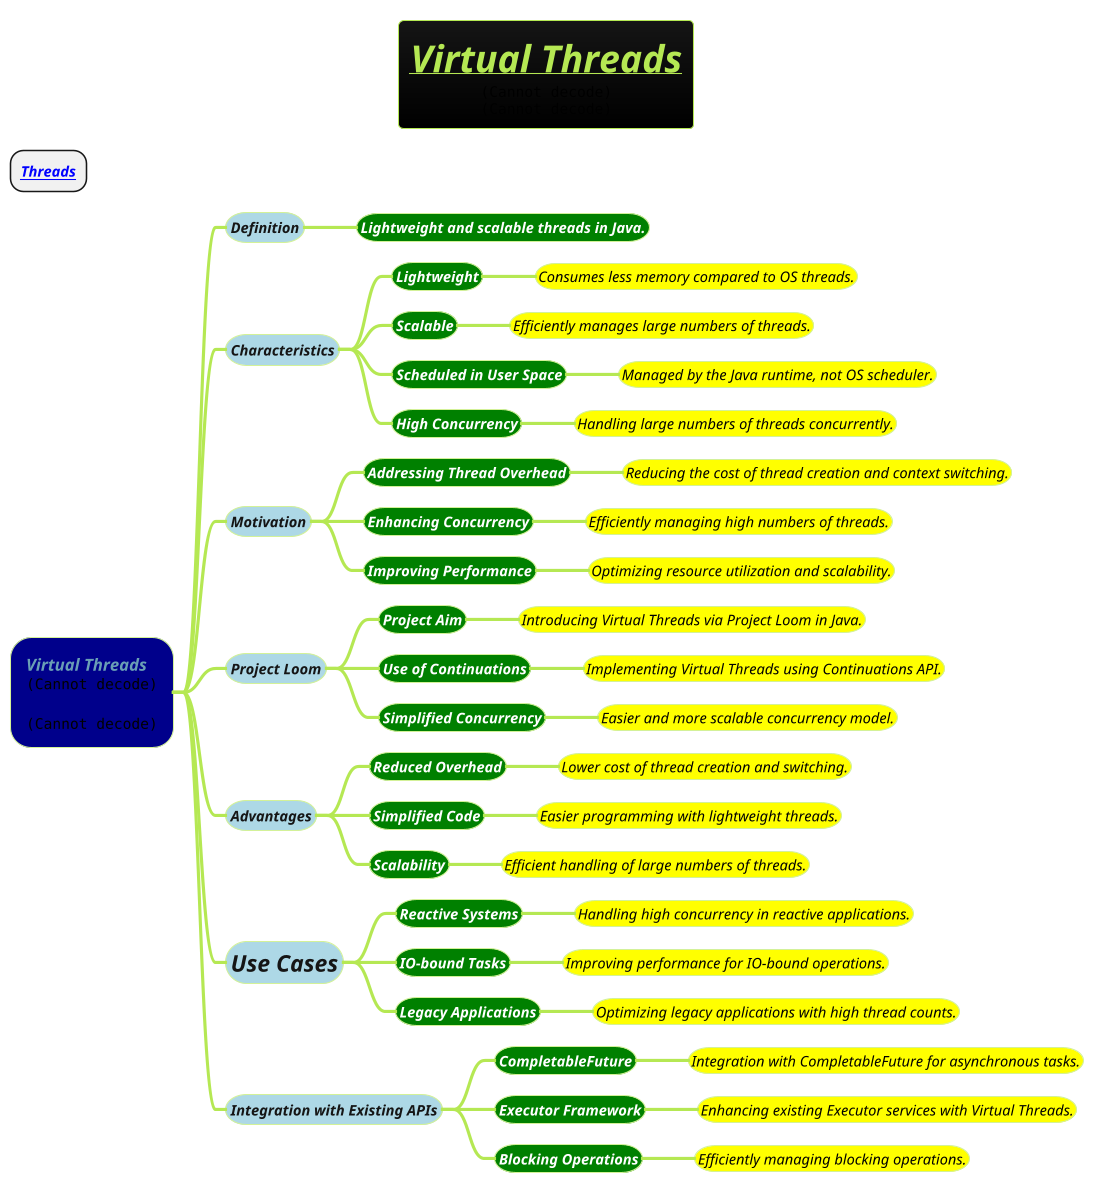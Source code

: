 @startmindmap
title =<i><b><u>Virtual Threads\n<img:images/img_18.png>\n<img:images/img_19.png>
* <b><i>[[docs/3-programming-languages/Venkat-Subramaniam/Threads.puml Threads]]
!theme hacker

*[#darkblue] <i>Virtual Threads\n<img:images/img_16.png>\n\n<img:images/img_17.png>
**[#lightblue] <i><color #blac><size:14>Definition
***[#green] <b><i><color #white><size:14>Lightweight and scalable threads in Java.
**[#lightblue] <i><color #blac><size:14>Characteristics
***[#green] <b><i><color #white><size:14>Lightweight
****[#yellow] <i><color #black><size:14>Consumes less memory compared to OS threads.
***[#green] <b><i><color #white><size:14>Scalable
****[#yellow] <i><color #black><size:14>Efficiently manages large numbers of threads.
***[#green] <b><i><color #white><size:14>Scheduled in User Space
****[#yellow] <i><color #black><size:14>Managed by the Java runtime, not OS scheduler.
***[#green] <b><i><color #white><size:14>High Concurrency
****[#yellow] <i><color #black><size:14>Handling large numbers of threads concurrently.
**[#lightblue] <i><color #blac><size:14>Motivation
***[#green] <b><i><color #white><size:14>Addressing Thread Overhead
****[#yellow] <i><color #black><size:14>Reducing the cost of thread creation and context switching.
***[#green] <b><i><color #white><size:14>Enhancing Concurrency
****[#yellow] <i><color #black><size:14>Efficiently managing high numbers of threads.
***[#green] <b><i><color #white><size:14>Improving Performance
****[#yellow] <i><color #black><size:14>Optimizing resource utilization and scalability.
**[#lightblue] <i><color #blac><size:14>Project Loom
***[#green] <b><i><color #white><size:14>Project Aim
****[#yellow] <i><color #black><size:14>Introducing Virtual Threads via Project Loom in Java.
***[#green] <b><i><color #white><size:14>Use of Continuations
****[#yellow] <i><color #black><size:14>Implementing Virtual Threads using Continuations API.
***[#green] <b><i><color #white><size:14>Simplified Concurrency
****[#yellow] <i><color #black><size:14>Easier and more scalable concurrency model.
**[#lightblue] <i><color #blac><size:14>Advantages
***[#green] <b><i><color #white><size:14>Reduced Overhead
****[#yellow] <i><color #black><size:14>Lower cost of thread creation and switching.
***[#green] <b><i><color #white><size:14>Simplified Code
****[#yellow] <i><color #black><size:14>Easier programming with lightweight threads.
***[#green] <b><i><color #white><size:14>Scalability
****[#yellow] <i><color #black><size:14>Efficient handling of large numbers of threads.
**[#lightblue] <i><color #blac><size:22>Use Cases
***[#green] <b><i><color #white><size:14>Reactive Systems
****[#yellow] <i><color #black><size:14>Handling high concurrency in reactive applications.
***[#green] <b><i><color #white><size:14>IO-bound Tasks
****[#yellow] <i><color #black><size:14>Improving performance for IO-bound operations.
***[#green] <b><i><color #white><size:14>Legacy Applications
****[#yellow] <i><color #black><size:14>Optimizing legacy applications with high thread counts.
**[#lightblue] <i><color #blac><size:14>Integration with Existing APIs
***[#green] <b><i><color #white><size:14>CompletableFuture
****[#yellow] <i><color #black><size:14>Integration with CompletableFuture for asynchronous tasks.
***[#green] <b><i><color #white><size:14>Executor Framework
****[#yellow] <i><color #black><size:14>Enhancing existing Executor services with Virtual Threads.
***[#green] <b><i><color #white><size:14>Blocking Operations
****[#yellow] <i><color #black><size:14>Efficiently managing blocking operations.
@endmindmap
